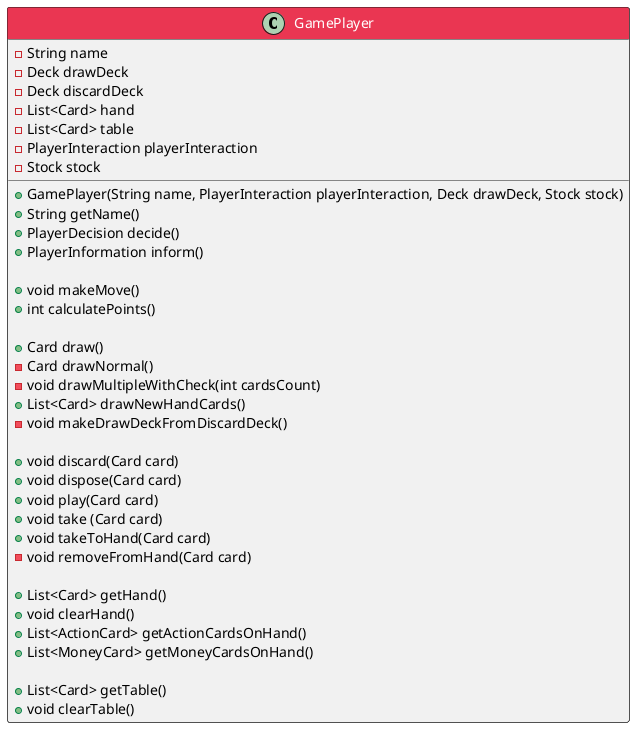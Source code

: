 @startuml

skinparam classFontColor automatic
skinparam classHeaderBackgroundColor<<Important>> #EA3652
hide stereotype

class GamePlayer {

    - String name
    - Deck drawDeck
    - Deck discardDeck
    - List<Card> hand
    - List<Card> table
    - PlayerInteraction playerInteraction
    - Stock stock

    + GamePlayer(String name, PlayerInteraction playerInteraction, Deck drawDeck, Stock stock)
    + String getName()
    + PlayerDecision decide()
    + PlayerInformation inform()

    + void makeMove()
    + int calculatePoints()

    + Card draw()
    - Card drawNormal()
    - void drawMultipleWithCheck(int cardsCount)
    + List<Card> drawNewHandCards()
    - void makeDrawDeckFromDiscardDeck()

    + void discard(Card card)
    + void dispose(Card card)
    + void play(Card card)
    + void take (Card card)
    + void takeToHand(Card card)
    - void removeFromHand(Card card)

    + List<Card> getHand()
    + void clearHand()
    + List<ActionCard> getActionCardsOnHand()
    + List<MoneyCard> getMoneyCardsOnHand()

    + List<Card> getTable()
    + void clearTable()
}

GamePlayer<<Important>>

@enduml